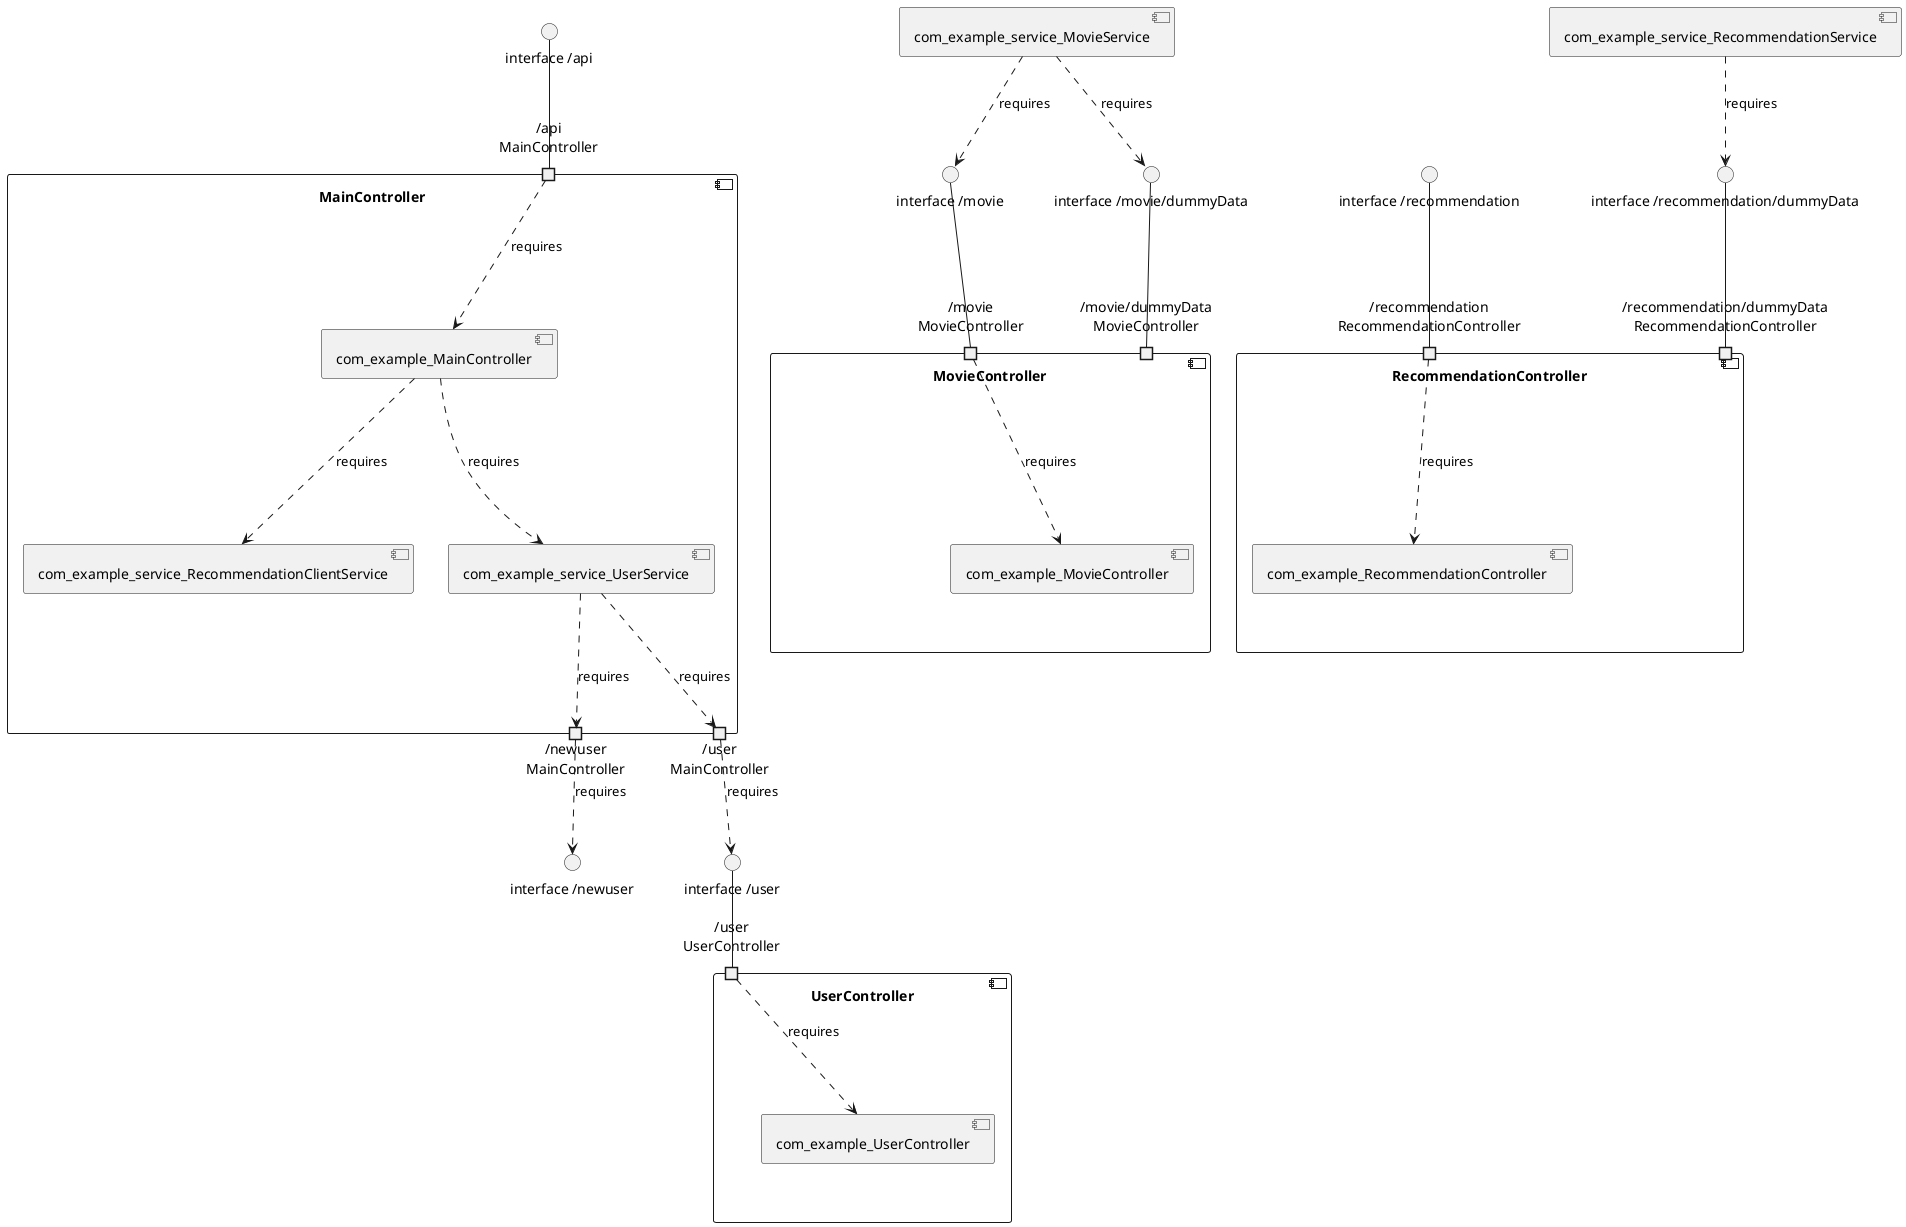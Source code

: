 @startuml
skinparam fixCircleLabelOverlapping true
component "MainController\n\n\n\n\n\n" {
[com_example_service_UserService]
[com_example_service_RecommendationClientService]
[com_example_MainController]
portin "/api\nMainController"
portout "/newuser\nMainController"
portout "/user\nMainController"
[com_example_MainController]..>[com_example_service_RecommendationClientService] : requires
[com_example_MainController]..>[com_example_service_UserService] : requires
"/api\nMainController"..>[com_example_MainController] : requires
[com_example_service_UserService]..>"/user\nMainController" : requires
[com_example_service_UserService]..>"/newuser\nMainController" : requires
}
"interface /api"--"/api\nMainController"
"/user\nMainController"..>"interface /user" : requires
"/newuser\nMainController"..>"interface /newuser" : requires
component "MovieController\n\n\n\n\n\n" {
[com_example_MovieController]
portin "/movie/dummyData\nMovieController"
portin "/movie\nMovieController"
"/movie\nMovieController"..>[com_example_MovieController] : requires
}
"interface /movie"--"/movie\nMovieController"
"interface /movie/dummyData"--"/movie/dummyData\nMovieController"
component "RecommendationController\n\n\n\n\n\n" {
[com_example_RecommendationController]
portin "/recommendation\nRecommendationController"
portin "/recommendation/dummyData\nRecommendationController"
"/recommendation\nRecommendationController"..>[com_example_RecommendationController] : requires
}
"interface /recommendation"--"/recommendation\nRecommendationController"
"interface /recommendation/dummyData"--"/recommendation/dummyData\nRecommendationController"
component "UserController\n\n\n\n\n\n" {
[com_example_UserController]
portin "/user\nUserController"
"/user\nUserController"..>[com_example_UserController] : requires
}
"interface /user"--"/user\nUserController"
[com_example_service_MovieService]..>"interface /movie" : requires
[com_example_service_MovieService]..>"interface /movie/dummyData" : requires
[com_example_service_RecommendationService]..>"interface /recommendation/dummyData" : requires

@enduml
